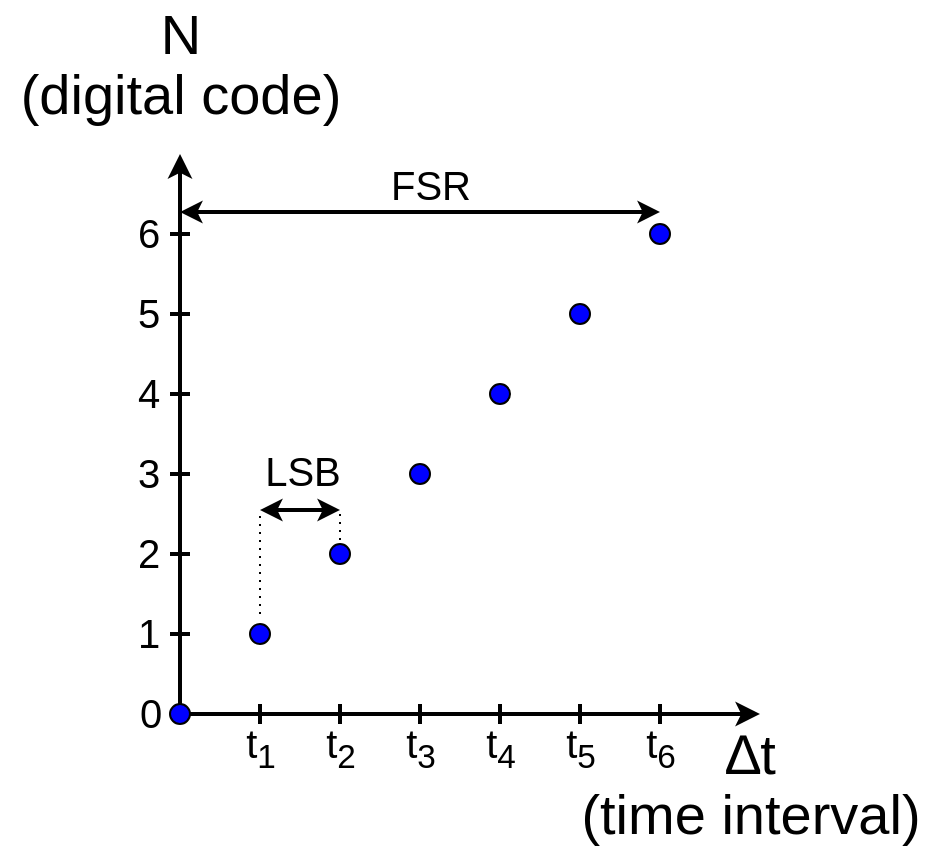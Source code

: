 <mxfile>
    <diagram id="yRI8z7DAqUxpTeYGhO-s" name="Page-1">
        <mxGraphModel dx="226" dy="117" grid="1" gridSize="10" guides="1" tooltips="1" connect="1" arrows="1" fold="1" page="1" pageScale="1" pageWidth="850" pageHeight="1100" math="0" shadow="0">
            <root>
                <mxCell id="0"/>
                <mxCell id="1" parent="0"/>
                <mxCell id="2" value="" style="endArrow=classic;html=1;strokeWidth=2;" edge="1" parent="1">
                    <mxGeometry width="50" height="50" relative="1" as="geometry">
                        <mxPoint x="320" y="480" as="sourcePoint"/>
                        <mxPoint x="320" y="200" as="targetPoint"/>
                    </mxGeometry>
                </mxCell>
                <mxCell id="3" value="" style="endArrow=classic;html=1;strokeWidth=2;" edge="1" parent="1">
                    <mxGeometry width="50" height="50" relative="1" as="geometry">
                        <mxPoint x="320" y="480" as="sourcePoint"/>
                        <mxPoint x="610" y="480" as="targetPoint"/>
                    </mxGeometry>
                </mxCell>
                <mxCell id="4" value="&lt;font style=&quot;font-size: 28px&quot; color=&quot;#000000&quot;&gt;∆t&lt;/font&gt;" style="text;html=1;resizable=0;autosize=1;align=center;verticalAlign=middle;points=[];fillColor=none;strokeColor=none;rounded=0;" vertex="1" parent="1">
                    <mxGeometry x="585" y="490" width="40" height="20" as="geometry"/>
                </mxCell>
                <mxCell id="5" value="&lt;font color=&quot;#000000&quot;&gt;(time interval)&lt;/font&gt;" style="text;html=1;resizable=0;autosize=1;align=center;verticalAlign=middle;points=[];fillColor=none;strokeColor=none;rounded=0;fontSize=28;" vertex="1" parent="1">
                    <mxGeometry x="510" y="510" width="190" height="40" as="geometry"/>
                </mxCell>
                <mxCell id="6" value="&lt;font style=&quot;font-size: 28px&quot; color=&quot;#000000&quot;&gt;N&lt;/font&gt;" style="text;html=1;resizable=0;autosize=1;align=center;verticalAlign=middle;points=[];fillColor=none;strokeColor=none;rounded=0;rotation=0;" vertex="1" parent="1">
                    <mxGeometry x="300" y="130" width="40" height="20" as="geometry"/>
                </mxCell>
                <mxCell id="7" value="&lt;font color=&quot;#000000&quot;&gt;(digital code)&lt;/font&gt;" style="text;html=1;resizable=0;autosize=1;align=center;verticalAlign=middle;points=[];fillColor=none;strokeColor=none;rounded=0;fontSize=28;rotation=0;" vertex="1" parent="1">
                    <mxGeometry x="230" y="150" width="180" height="40" as="geometry"/>
                </mxCell>
                <mxCell id="8" value="" style="endArrow=none;html=1;fontSize=28;strokeWidth=2;" edge="1" parent="1">
                    <mxGeometry width="50" height="50" relative="1" as="geometry">
                        <mxPoint x="360" y="485" as="sourcePoint"/>
                        <mxPoint x="360" y="475" as="targetPoint"/>
                    </mxGeometry>
                </mxCell>
                <mxCell id="9" value="" style="endArrow=none;html=1;fontSize=28;strokeWidth=2;" edge="1" parent="1">
                    <mxGeometry width="50" height="50" relative="1" as="geometry">
                        <mxPoint x="400" y="485" as="sourcePoint"/>
                        <mxPoint x="400" y="475" as="targetPoint"/>
                    </mxGeometry>
                </mxCell>
                <mxCell id="10" value="" style="endArrow=none;html=1;fontSize=28;strokeWidth=2;" edge="1" parent="1">
                    <mxGeometry width="50" height="50" relative="1" as="geometry">
                        <mxPoint x="440" y="485" as="sourcePoint"/>
                        <mxPoint x="440" y="475" as="targetPoint"/>
                    </mxGeometry>
                </mxCell>
                <mxCell id="11" value="" style="endArrow=none;html=1;fontSize=28;strokeWidth=2;" edge="1" parent="1">
                    <mxGeometry width="50" height="50" relative="1" as="geometry">
                        <mxPoint x="480" y="485" as="sourcePoint"/>
                        <mxPoint x="480" y="475" as="targetPoint"/>
                    </mxGeometry>
                </mxCell>
                <mxCell id="12" value="" style="endArrow=none;html=1;fontSize=28;strokeWidth=2;" edge="1" parent="1">
                    <mxGeometry width="50" height="50" relative="1" as="geometry">
                        <mxPoint x="520" y="485" as="sourcePoint"/>
                        <mxPoint x="520" y="475" as="targetPoint"/>
                    </mxGeometry>
                </mxCell>
                <mxCell id="13" value="" style="endArrow=none;html=1;fontSize=28;strokeWidth=2;" edge="1" parent="1">
                    <mxGeometry width="50" height="50" relative="1" as="geometry">
                        <mxPoint x="560" y="485" as="sourcePoint"/>
                        <mxPoint x="560" y="475" as="targetPoint"/>
                    </mxGeometry>
                </mxCell>
                <mxCell id="14" value="" style="endArrow=none;html=1;fontSize=28;strokeWidth=2;" edge="1" parent="1">
                    <mxGeometry width="50" height="50" relative="1" as="geometry">
                        <mxPoint x="315" y="440" as="sourcePoint"/>
                        <mxPoint x="325" y="440" as="targetPoint"/>
                    </mxGeometry>
                </mxCell>
                <mxCell id="15" value="" style="endArrow=none;html=1;fontSize=28;strokeWidth=2;" edge="1" parent="1">
                    <mxGeometry width="50" height="50" relative="1" as="geometry">
                        <mxPoint x="315" y="400" as="sourcePoint"/>
                        <mxPoint x="325" y="400" as="targetPoint"/>
                    </mxGeometry>
                </mxCell>
                <mxCell id="16" value="" style="endArrow=none;html=1;fontSize=28;strokeWidth=2;" edge="1" parent="1">
                    <mxGeometry width="50" height="50" relative="1" as="geometry">
                        <mxPoint x="315" y="360" as="sourcePoint"/>
                        <mxPoint x="325" y="360" as="targetPoint"/>
                    </mxGeometry>
                </mxCell>
                <mxCell id="17" value="" style="endArrow=none;html=1;fontSize=28;strokeWidth=2;" edge="1" parent="1">
                    <mxGeometry width="50" height="50" relative="1" as="geometry">
                        <mxPoint x="315" y="320" as="sourcePoint"/>
                        <mxPoint x="325" y="320" as="targetPoint"/>
                    </mxGeometry>
                </mxCell>
                <mxCell id="18" value="" style="endArrow=none;html=1;fontSize=28;strokeWidth=2;" edge="1" parent="1">
                    <mxGeometry width="50" height="50" relative="1" as="geometry">
                        <mxPoint x="315" y="280" as="sourcePoint"/>
                        <mxPoint x="325" y="280" as="targetPoint"/>
                    </mxGeometry>
                </mxCell>
                <mxCell id="19" value="" style="endArrow=none;html=1;fontSize=28;strokeWidth=2;" edge="1" parent="1">
                    <mxGeometry width="50" height="50" relative="1" as="geometry">
                        <mxPoint x="315" y="240" as="sourcePoint"/>
                        <mxPoint x="325" y="240" as="targetPoint"/>
                    </mxGeometry>
                </mxCell>
                <mxCell id="20" value="&lt;font style=&quot;font-size: 20px&quot; color=&quot;#000000&quot;&gt;t&lt;sub&gt;1&lt;/sub&gt;&lt;/font&gt;" style="text;html=1;resizable=0;autosize=1;align=center;verticalAlign=middle;points=[];fillColor=none;strokeColor=none;rounded=0;fontSize=28;" vertex="1" parent="1">
                    <mxGeometry x="345" y="468" width="30" height="50" as="geometry"/>
                </mxCell>
                <mxCell id="21" value="&lt;font style=&quot;font-size: 20px&quot; color=&quot;#000000&quot;&gt;t&lt;sub&gt;2&lt;/sub&gt;&lt;/font&gt;" style="text;html=1;resizable=0;autosize=1;align=center;verticalAlign=middle;points=[];fillColor=none;strokeColor=none;rounded=0;fontSize=28;" vertex="1" parent="1">
                    <mxGeometry x="385" y="468" width="30" height="50" as="geometry"/>
                </mxCell>
                <mxCell id="22" value="&lt;font style=&quot;font-size: 20px&quot; color=&quot;#000000&quot;&gt;t&lt;sub&gt;3&lt;/sub&gt;&lt;/font&gt;" style="text;html=1;resizable=0;autosize=1;align=center;verticalAlign=middle;points=[];fillColor=none;strokeColor=none;rounded=0;fontSize=28;" vertex="1" parent="1">
                    <mxGeometry x="425" y="468" width="30" height="50" as="geometry"/>
                </mxCell>
                <mxCell id="23" value="&lt;font style=&quot;font-size: 20px&quot; color=&quot;#000000&quot;&gt;t&lt;sub&gt;4&lt;/sub&gt;&lt;/font&gt;" style="text;html=1;resizable=0;autosize=1;align=center;verticalAlign=middle;points=[];fillColor=none;strokeColor=none;rounded=0;fontSize=28;" vertex="1" parent="1">
                    <mxGeometry x="465" y="468" width="30" height="50" as="geometry"/>
                </mxCell>
                <mxCell id="24" value="&lt;font style=&quot;font-size: 20px&quot; color=&quot;#000000&quot;&gt;t&lt;sub&gt;5&lt;/sub&gt;&lt;/font&gt;" style="text;html=1;resizable=0;autosize=1;align=center;verticalAlign=middle;points=[];fillColor=none;strokeColor=none;rounded=0;fontSize=28;" vertex="1" parent="1">
                    <mxGeometry x="505" y="468" width="30" height="50" as="geometry"/>
                </mxCell>
                <mxCell id="25" value="&lt;font style=&quot;font-size: 20px&quot; color=&quot;#000000&quot;&gt;t&lt;sub&gt;6&lt;/sub&gt;&lt;/font&gt;" style="text;html=1;resizable=0;autosize=1;align=center;verticalAlign=middle;points=[];fillColor=none;strokeColor=none;rounded=0;fontSize=28;" vertex="1" parent="1">
                    <mxGeometry x="545" y="468" width="30" height="50" as="geometry"/>
                </mxCell>
                <mxCell id="26" value="&lt;span style=&quot;font-size: 20px&quot;&gt;&lt;font color=&quot;#000000&quot;&gt;1&lt;/font&gt;&lt;/span&gt;" style="text;html=1;resizable=0;autosize=1;align=center;verticalAlign=middle;points=[];fillColor=none;strokeColor=none;rounded=0;fontSize=28;" vertex="1" parent="1">
                    <mxGeometry x="289" y="417" width="30" height="40" as="geometry"/>
                </mxCell>
                <mxCell id="27" value="&lt;span style=&quot;font-size: 20px&quot;&gt;&lt;font color=&quot;#000000&quot;&gt;2&lt;/font&gt;&lt;/span&gt;" style="text;html=1;resizable=0;autosize=1;align=center;verticalAlign=middle;points=[];fillColor=none;strokeColor=none;rounded=0;fontSize=28;" vertex="1" parent="1">
                    <mxGeometry x="289" y="377" width="30" height="40" as="geometry"/>
                </mxCell>
                <mxCell id="28" value="&lt;span style=&quot;font-size: 20px&quot;&gt;&lt;font color=&quot;#000000&quot;&gt;3&lt;/font&gt;&lt;/span&gt;" style="text;html=1;resizable=0;autosize=1;align=center;verticalAlign=middle;points=[];fillColor=none;strokeColor=none;rounded=0;fontSize=28;" vertex="1" parent="1">
                    <mxGeometry x="289" y="337" width="30" height="40" as="geometry"/>
                </mxCell>
                <mxCell id="29" value="&lt;span style=&quot;font-size: 20px&quot;&gt;&lt;font color=&quot;#000000&quot;&gt;4&lt;/font&gt;&lt;/span&gt;" style="text;html=1;resizable=0;autosize=1;align=center;verticalAlign=middle;points=[];fillColor=none;strokeColor=none;rounded=0;fontSize=28;" vertex="1" parent="1">
                    <mxGeometry x="289" y="297" width="30" height="40" as="geometry"/>
                </mxCell>
                <mxCell id="30" value="&lt;span style=&quot;font-size: 20px&quot;&gt;&lt;font color=&quot;#000000&quot;&gt;5&lt;/font&gt;&lt;/span&gt;" style="text;html=1;resizable=0;autosize=1;align=center;verticalAlign=middle;points=[];fillColor=none;strokeColor=none;rounded=0;fontSize=28;" vertex="1" parent="1">
                    <mxGeometry x="289" y="257" width="30" height="40" as="geometry"/>
                </mxCell>
                <mxCell id="31" value="&lt;span style=&quot;font-size: 20px&quot;&gt;&lt;font color=&quot;#000000&quot;&gt;6&lt;/font&gt;&lt;/span&gt;" style="text;html=1;resizable=0;autosize=1;align=center;verticalAlign=middle;points=[];fillColor=none;strokeColor=none;rounded=0;fontSize=28;" vertex="1" parent="1">
                    <mxGeometry x="289" y="217" width="30" height="40" as="geometry"/>
                </mxCell>
                <mxCell id="32" value="&lt;span style=&quot;font-size: 20px&quot;&gt;&lt;font color=&quot;#000000&quot;&gt;0&lt;/font&gt;&lt;/span&gt;" style="text;html=1;resizable=0;autosize=1;align=center;verticalAlign=middle;points=[];fillColor=none;strokeColor=none;rounded=0;fontSize=28;" vertex="1" parent="1">
                    <mxGeometry x="290" y="457" width="30" height="40" as="geometry"/>
                </mxCell>
                <mxCell id="33" value="" style="ellipse;whiteSpace=wrap;html=1;aspect=fixed;fontSize=20;fillColor=#0000FF;" vertex="1" parent="1">
                    <mxGeometry x="355" y="435" width="10" height="10" as="geometry"/>
                </mxCell>
                <mxCell id="34" value="" style="ellipse;whiteSpace=wrap;html=1;aspect=fixed;fontSize=20;fillColor=#0000FF;" vertex="1" parent="1">
                    <mxGeometry x="395" y="395" width="10" height="10" as="geometry"/>
                </mxCell>
                <mxCell id="35" value="" style="ellipse;whiteSpace=wrap;html=1;aspect=fixed;fontSize=20;fillColor=#0000FF;" vertex="1" parent="1">
                    <mxGeometry x="435" y="355" width="10" height="10" as="geometry"/>
                </mxCell>
                <mxCell id="36" value="" style="ellipse;whiteSpace=wrap;html=1;aspect=fixed;fontSize=20;fillColor=#0000FF;" vertex="1" parent="1">
                    <mxGeometry x="475" y="315" width="10" height="10" as="geometry"/>
                </mxCell>
                <mxCell id="37" value="" style="ellipse;whiteSpace=wrap;html=1;aspect=fixed;fontSize=20;fillColor=#0000FF;" vertex="1" parent="1">
                    <mxGeometry x="515" y="275" width="10" height="10" as="geometry"/>
                </mxCell>
                <mxCell id="38" value="" style="ellipse;whiteSpace=wrap;html=1;aspect=fixed;fontSize=20;fillColor=#0000FF;" vertex="1" parent="1">
                    <mxGeometry x="555" y="235" width="10" height="10" as="geometry"/>
                </mxCell>
                <mxCell id="39" value="" style="endArrow=classic;startArrow=classic;html=1;fontSize=20;strokeWidth=2;endSize=5;startSize=5;" edge="1" parent="1">
                    <mxGeometry width="50" height="50" relative="1" as="geometry">
                        <mxPoint x="360" y="378" as="sourcePoint"/>
                        <mxPoint x="400" y="378" as="targetPoint"/>
                    </mxGeometry>
                </mxCell>
                <mxCell id="40" value="" style="endArrow=classic;startArrow=classic;html=1;fontSize=20;strokeWidth=2;endSize=5;startSize=5;" edge="1" parent="1">
                    <mxGeometry width="50" height="50" relative="1" as="geometry">
                        <mxPoint x="320" y="229" as="sourcePoint"/>
                        <mxPoint x="560" y="229" as="targetPoint"/>
                    </mxGeometry>
                </mxCell>
                <mxCell id="41" value="&lt;font color=&quot;#000000&quot;&gt;FSR&lt;/font&gt;" style="text;html=1;resizable=0;autosize=1;align=center;verticalAlign=middle;points=[];fillColor=none;strokeColor=none;rounded=0;fontSize=20;" vertex="1" parent="1">
                    <mxGeometry x="415" y="200" width="60" height="30" as="geometry"/>
                </mxCell>
                <mxCell id="42" value="&lt;font color=&quot;#000000&quot;&gt;LSB&lt;/font&gt;" style="text;html=1;resizable=0;autosize=1;align=center;verticalAlign=middle;points=[];fillColor=none;strokeColor=none;rounded=0;fontSize=20;" vertex="1" parent="1">
                    <mxGeometry x="356" y="343" width="50" height="30" as="geometry"/>
                </mxCell>
                <mxCell id="43" value="" style="ellipse;whiteSpace=wrap;html=1;aspect=fixed;fontSize=20;fillColor=#0000FF;" vertex="1" parent="1">
                    <mxGeometry x="315" y="475" width="10" height="10" as="geometry"/>
                </mxCell>
                <mxCell id="44" value="" style="endArrow=none;dashed=1;html=1;dashPattern=1 3;strokeWidth=1;fontSize=20;fontColor=#000000;startSize=5;endSize=5;" edge="1" parent="1">
                    <mxGeometry width="50" height="50" relative="1" as="geometry">
                        <mxPoint x="360" y="430" as="sourcePoint"/>
                        <mxPoint x="360" y="380" as="targetPoint"/>
                    </mxGeometry>
                </mxCell>
                <mxCell id="45" value="" style="endArrow=none;dashed=1;html=1;dashPattern=1 3;strokeWidth=1;fontSize=20;fontColor=#000000;startSize=5;endSize=5;" edge="1" parent="1">
                    <mxGeometry width="50" height="50" relative="1" as="geometry">
                        <mxPoint x="400" y="393" as="sourcePoint"/>
                        <mxPoint x="400" y="379" as="targetPoint"/>
                    </mxGeometry>
                </mxCell>
            </root>
        </mxGraphModel>
    </diagram>
</mxfile>